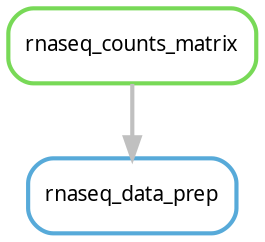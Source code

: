 digraph snakemake_dag {
    graph[bgcolor=white, margin=0];
    node[shape=box, style=rounded, fontname=sans,                 fontsize=10, penwidth=2];
    edge[penwidth=2, color=grey];
	0[label = "rnaseq_counts_matrix", color = "0.29 0.6 0.85", style="rounded"];
	1[label = "rnaseq_data_prep", color = "0.56 0.6 0.85", style="rounded"];
	0 -> 1
}            
